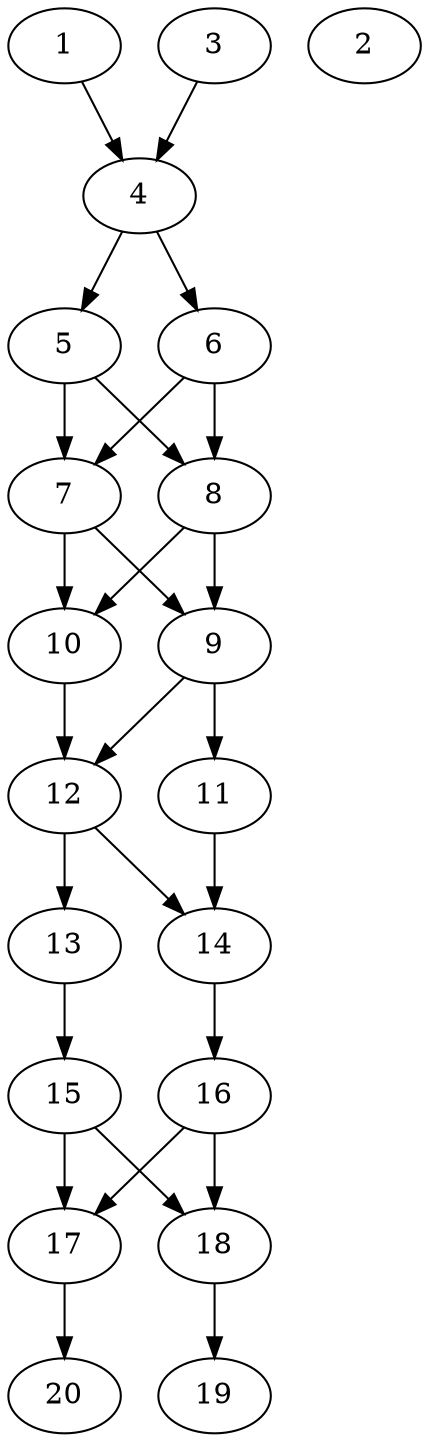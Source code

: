 // DAG automatically generated by daggen at Sat Jul 27 15:36:52 2019
// ./daggen --dot -n 20 --ccr 0.5 --fat 0.4 --regular 0.5 --density 0.8 --mindata 5242880 --maxdata 52428800 
digraph G {
  1 [size="99694592", alpha="0.01", expect_size="49847296"] 
  1 -> 4 [size ="49847296"]
  2 [size="103520256", alpha="0.09", expect_size="51760128"] 
  3 [size="29478912", alpha="0.15", expect_size="14739456"] 
  3 -> 4 [size ="14739456"]
  4 [size="87388160", alpha="0.06", expect_size="43694080"] 
  4 -> 5 [size ="43694080"]
  4 -> 6 [size ="43694080"]
  5 [size="94244864", alpha="0.13", expect_size="47122432"] 
  5 -> 7 [size ="47122432"]
  5 -> 8 [size ="47122432"]
  6 [size="36087808", alpha="0.20", expect_size="18043904"] 
  6 -> 7 [size ="18043904"]
  6 -> 8 [size ="18043904"]
  7 [size="87869440", alpha="0.16", expect_size="43934720"] 
  7 -> 9 [size ="43934720"]
  7 -> 10 [size ="43934720"]
  8 [size="61163520", alpha="0.03", expect_size="30581760"] 
  8 -> 9 [size ="30581760"]
  8 -> 10 [size ="30581760"]
  9 [size="88236032", alpha="0.11", expect_size="44118016"] 
  9 -> 11 [size ="44118016"]
  9 -> 12 [size ="44118016"]
  10 [size="11458560", alpha="0.15", expect_size="5729280"] 
  10 -> 12 [size ="5729280"]
  11 [size="49522688", alpha="0.03", expect_size="24761344"] 
  11 -> 14 [size ="24761344"]
  12 [size="52545536", alpha="0.14", expect_size="26272768"] 
  12 -> 13 [size ="26272768"]
  12 -> 14 [size ="26272768"]
  13 [size="93587456", alpha="0.12", expect_size="46793728"] 
  13 -> 15 [size ="46793728"]
  14 [size="70830080", alpha="0.12", expect_size="35415040"] 
  14 -> 16 [size ="35415040"]
  15 [size="97400832", alpha="0.03", expect_size="48700416"] 
  15 -> 17 [size ="48700416"]
  15 -> 18 [size ="48700416"]
  16 [size="63434752", alpha="0.07", expect_size="31717376"] 
  16 -> 17 [size ="31717376"]
  16 -> 18 [size ="31717376"]
  17 [size="62676992", alpha="0.06", expect_size="31338496"] 
  17 -> 20 [size ="31338496"]
  18 [size="45285376", alpha="0.06", expect_size="22642688"] 
  18 -> 19 [size ="22642688"]
  19 [size="60385280", alpha="0.15", expect_size="30192640"] 
  20 [size="18104320", alpha="0.10", expect_size="9052160"] 
}
